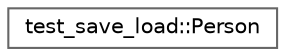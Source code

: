 digraph "类继承关系图"
{
 // LATEX_PDF_SIZE
  bgcolor="transparent";
  edge [fontname=Helvetica,fontsize=10,labelfontname=Helvetica,labelfontsize=10];
  node [fontname=Helvetica,fontsize=10,shape=box,height=0.2,width=0.4];
  rankdir="LR";
  Node0 [id="Node000000",label="test_save_load::Person",height=0.2,width=0.4,color="grey40", fillcolor="white", style="filled",URL="$structtest__save__load_1_1_person.html",tooltip=" "];
}
